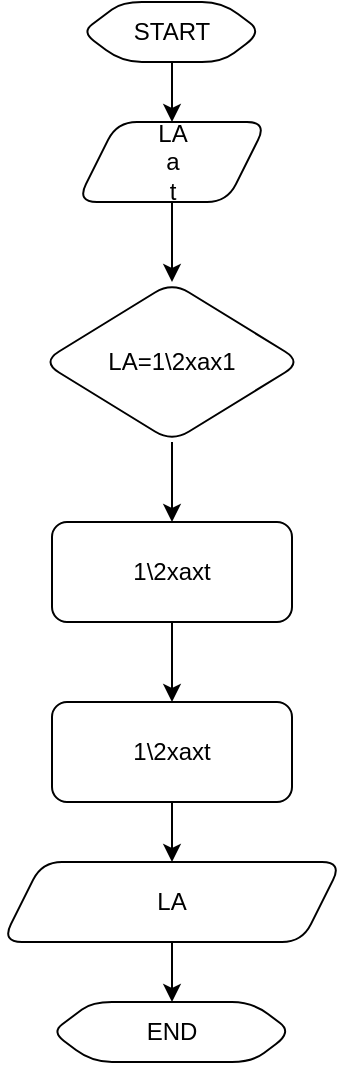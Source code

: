 <mxfile version="22.0.4" type="github">
  <diagram id="R2lEEEUBdFMjLlhIrx00" name="Page-1">
    <mxGraphModel dx="880" dy="470" grid="1" gridSize="10" guides="1" tooltips="1" connect="1" arrows="1" fold="1" page="1" pageScale="1" pageWidth="850" pageHeight="1100" math="0" shadow="0" extFonts="Permanent Marker^https://fonts.googleapis.com/css?family=Permanent+Marker">
      <root>
        <mxCell id="0" />
        <mxCell id="1" parent="0" />
        <mxCell id="0wMbGJTO-L8vv-sxoHu4-6" value="" style="edgeStyle=orthogonalEdgeStyle;rounded=0;orthogonalLoop=1;jettySize=auto;html=1;" edge="1" parent="1" source="0wMbGJTO-L8vv-sxoHu4-3" target="0wMbGJTO-L8vv-sxoHu4-5">
          <mxGeometry relative="1" as="geometry" />
        </mxCell>
        <mxCell id="0wMbGJTO-L8vv-sxoHu4-3" value="START" style="shape=hexagon;perimeter=hexagonPerimeter2;whiteSpace=wrap;html=1;fixedSize=1;rounded=1;" vertex="1" parent="1">
          <mxGeometry x="350" width="90" height="30" as="geometry" />
        </mxCell>
        <mxCell id="0wMbGJTO-L8vv-sxoHu4-8" value="" style="edgeStyle=orthogonalEdgeStyle;rounded=0;orthogonalLoop=1;jettySize=auto;html=1;" edge="1" parent="1" source="0wMbGJTO-L8vv-sxoHu4-5" target="0wMbGJTO-L8vv-sxoHu4-7">
          <mxGeometry relative="1" as="geometry" />
        </mxCell>
        <mxCell id="0wMbGJTO-L8vv-sxoHu4-5" value="&lt;div&gt;LA&lt;/div&gt;&lt;div&gt;a&lt;/div&gt;&lt;div&gt;t&lt;br&gt;&lt;/div&gt;" style="shape=parallelogram;perimeter=parallelogramPerimeter;whiteSpace=wrap;html=1;fixedSize=1;rounded=1;" vertex="1" parent="1">
          <mxGeometry x="347.5" y="60" width="95" height="40" as="geometry" />
        </mxCell>
        <mxCell id="0wMbGJTO-L8vv-sxoHu4-10" value="" style="edgeStyle=orthogonalEdgeStyle;rounded=0;orthogonalLoop=1;jettySize=auto;html=1;" edge="1" parent="1" source="0wMbGJTO-L8vv-sxoHu4-7" target="0wMbGJTO-L8vv-sxoHu4-9">
          <mxGeometry relative="1" as="geometry" />
        </mxCell>
        <mxCell id="0wMbGJTO-L8vv-sxoHu4-7" value="LA=1\2xax1" style="rhombus;whiteSpace=wrap;html=1;rounded=1;" vertex="1" parent="1">
          <mxGeometry x="330" y="140" width="130" height="80" as="geometry" />
        </mxCell>
        <mxCell id="0wMbGJTO-L8vv-sxoHu4-14" value="" style="edgeStyle=orthogonalEdgeStyle;rounded=0;orthogonalLoop=1;jettySize=auto;html=1;" edge="1" parent="1" source="0wMbGJTO-L8vv-sxoHu4-9" target="0wMbGJTO-L8vv-sxoHu4-13">
          <mxGeometry relative="1" as="geometry" />
        </mxCell>
        <mxCell id="0wMbGJTO-L8vv-sxoHu4-9" value="1\2xaxt" style="whiteSpace=wrap;html=1;rounded=1;" vertex="1" parent="1">
          <mxGeometry x="335" y="260" width="120" height="50" as="geometry" />
        </mxCell>
        <mxCell id="0wMbGJTO-L8vv-sxoHu4-16" value="" style="edgeStyle=orthogonalEdgeStyle;rounded=0;orthogonalLoop=1;jettySize=auto;html=1;" edge="1" parent="1" source="0wMbGJTO-L8vv-sxoHu4-13" target="0wMbGJTO-L8vv-sxoHu4-15">
          <mxGeometry relative="1" as="geometry" />
        </mxCell>
        <mxCell id="0wMbGJTO-L8vv-sxoHu4-13" value="1\2xaxt" style="whiteSpace=wrap;html=1;rounded=1;" vertex="1" parent="1">
          <mxGeometry x="335" y="350" width="120" height="50" as="geometry" />
        </mxCell>
        <mxCell id="0wMbGJTO-L8vv-sxoHu4-18" value="" style="edgeStyle=orthogonalEdgeStyle;rounded=0;orthogonalLoop=1;jettySize=auto;html=1;" edge="1" parent="1" source="0wMbGJTO-L8vv-sxoHu4-15" target="0wMbGJTO-L8vv-sxoHu4-17">
          <mxGeometry relative="1" as="geometry" />
        </mxCell>
        <mxCell id="0wMbGJTO-L8vv-sxoHu4-15" value="LA" style="shape=parallelogram;perimeter=parallelogramPerimeter;whiteSpace=wrap;html=1;fixedSize=1;rounded=1;" vertex="1" parent="1">
          <mxGeometry x="310" y="430" width="170" height="40" as="geometry" />
        </mxCell>
        <mxCell id="0wMbGJTO-L8vv-sxoHu4-17" value="END" style="shape=hexagon;perimeter=hexagonPerimeter2;whiteSpace=wrap;html=1;fixedSize=1;rounded=1;" vertex="1" parent="1">
          <mxGeometry x="335" y="500" width="120" height="30" as="geometry" />
        </mxCell>
      </root>
    </mxGraphModel>
  </diagram>
</mxfile>
